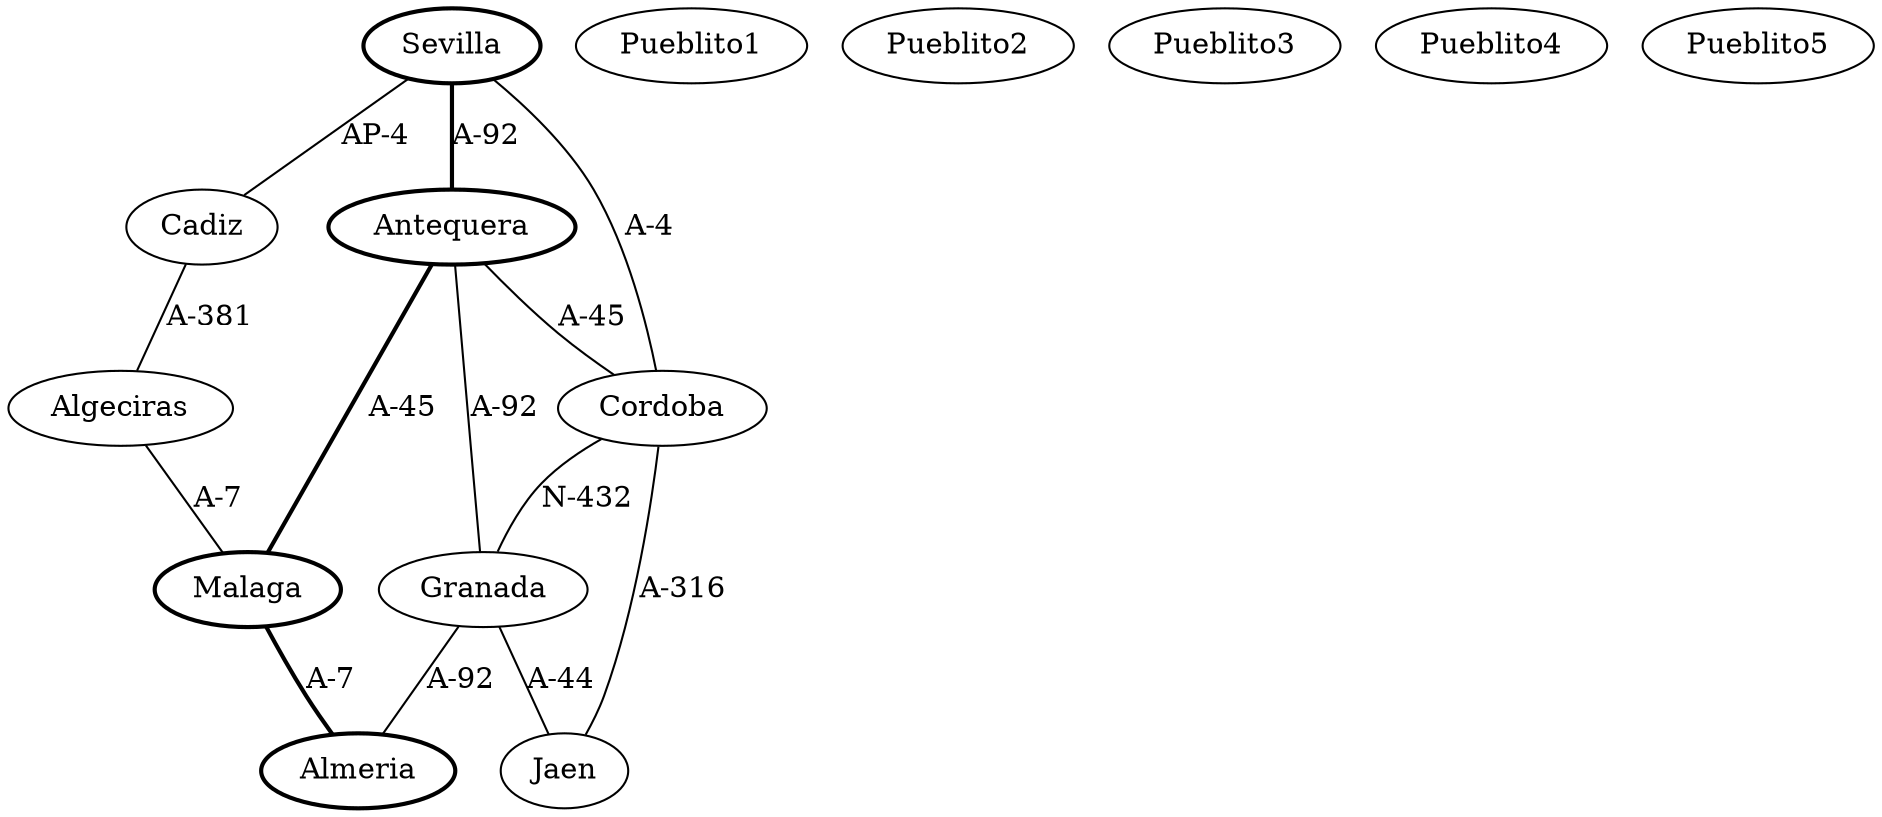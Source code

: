 strict graph G {
  1 [ style="bold" label="Sevilla" ];
  2 [ style="solid" label="Granada" ];
  3 [ style="solid" label="Cadiz" ];
  4 [ style="solid" label="Cordoba" ];
  5 [ style="bold" label="Malaga" ];
  6 [ style="bold" label="Antequera" ];
  7 [ style="bold" label="Almeria" ];
  8 [ style="solid" label="Jaen" ];
  9 [ style="solid" label="Algeciras" ];
  10 [ style="solid" label="Pueblito1" ];
  11 [ style="solid" label="Pueblito2" ];
  12 [ style="solid" label="Pueblito3" ];
  13 [ style="solid" label="Pueblito4" ];
  14 [ style="solid" label="Pueblito5" ];
  1 -- 4 [ style="solid" label="A-4" ];
  1 -- 3 [ style="solid" label="AP-4" ];
  1 -- 6 [ style="bold" label="A-92" ];
  6 -- 2 [ style="solid" label="A-92" ];
  6 -- 5 [ style="bold" label="A-45" ];
  6 -- 4 [ style="solid" label="A-45" ];
  5 -- 7 [ style="bold" label="A-7" ];
  4 -- 8 [ style="solid" label="A-316" ];
  4 -- 2 [ style="solid" label="N-432" ];
  2 -- 7 [ style="solid" label="A-92" ];
  2 -- 8 [ style="solid" label="A-44" ];
  3 -- 9 [ style="solid" label="A-381" ];
  9 -- 5 [ style="solid" label="A-7" ];
}
